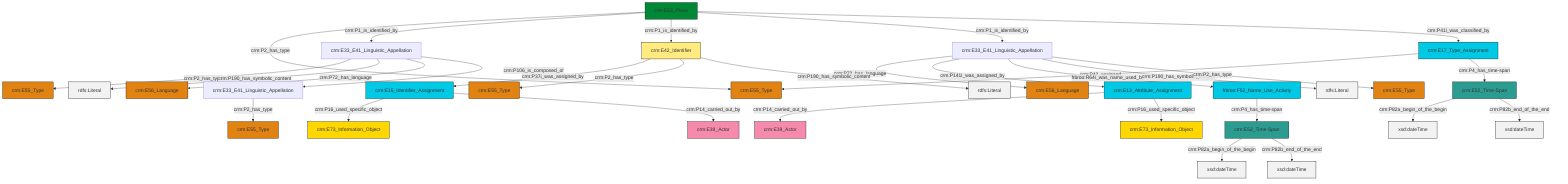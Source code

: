 graph TD
classDef Literal fill:#f2f2f2,stroke:#000000;
classDef CRM_Entity fill:#FFFFFF,stroke:#000000;
classDef Temporal_Entity fill:#00C9E6, stroke:#000000;
classDef Type fill:#E18312, stroke:#000000;
classDef Time-Span fill:#2C9C91, stroke:#000000;
classDef Appellation fill:#FFEB7F, stroke:#000000;
classDef Place fill:#008836, stroke:#000000;
classDef Persistent_Item fill:#B266B2, stroke:#000000;
classDef Conceptual_Object fill:#FFD700, stroke:#000000;
classDef Physical_Thing fill:#D2B48C, stroke:#000000;
classDef Actor fill:#f58aad, stroke:#000000;
classDef PC_Classes fill:#4ce600, stroke:#000000;
classDef Multi fill:#cccccc,stroke:#000000;

2["crm:E53_Place"]:::Place -->|crm:P2_has_type| 3["crm:E55_Type"]:::Type
4["crm:E33_E41_Linguistic_Appellation"]:::Default -->|crm:P72_has_language| 5["crm:E56_Language"]:::Type
10["crm:E13_Attribute_Assignment"]:::Temporal_Entity -->|crm:P14_carried_out_by| 11["crm:E39_Actor"]:::Actor
13["crm:E52_Time-Span"]:::Time-Span -->|crm:P82a_begin_of_the_begin| 14[xsd:dateTime]:::Literal
6["crm:E52_Time-Span"]:::Time-Span -->|crm:P82a_begin_of_the_begin| 15[xsd:dateTime]:::Literal
10["crm:E13_Attribute_Assignment"]:::Temporal_Entity -->|crm:P16_used_specific_object| 0["crm:E73_Information_Object"]:::Conceptual_Object
16["crm:E15_Identifier_Assignment"]:::Temporal_Entity -->|crm:P16_used_specific_object| 17["crm:E73_Information_Object"]:::Conceptual_Object
13["crm:E52_Time-Span"]:::Time-Span -->|crm:P82b_end_of_the_end| 18[xsd:dateTime]:::Literal
6["crm:E52_Time-Span"]:::Time-Span -->|crm:P82b_end_of_the_end| 19[xsd:dateTime]:::Literal
2["crm:E53_Place"]:::Place -->|crm:P1_is_identified_by| 20["crm:E33_E41_Linguistic_Appellation"]:::Default
2["crm:E53_Place"]:::Place -->|crm:P1_is_identified_by| 21["crm:E42_Identifier"]:::Appellation
20["crm:E33_E41_Linguistic_Appellation"]:::Default -->|crm:P2_has_type| 23["crm:E55_Type"]:::Type
26["crm:E17_Type_Assignment"]:::Temporal_Entity -->|crm:P42_assigned| 3["crm:E55_Type"]:::Type
27["crm:E33_E41_Linguistic_Appellation"]:::Default -->|crm:P2_has_type| 28["crm:E55_Type"]:::Type
4["crm:E33_E41_Linguistic_Appellation"]:::Default -->|crm:P141i_was_assigned_by| 10["crm:E13_Attribute_Assignment"]:::Temporal_Entity
21["crm:E42_Identifier"]:::Appellation -->|crm:P37i_was_assigned_by| 16["crm:E15_Identifier_Assignment"]:::Temporal_Entity
26["crm:E17_Type_Assignment"]:::Temporal_Entity -->|crm:P4_has_time-span| 6["crm:E52_Time-Span"]:::Time-Span
21["crm:E42_Identifier"]:::Appellation -->|crm:P2_has_type| 8["crm:E55_Type"]:::Type
4["crm:E33_E41_Linguistic_Appellation"]:::Default -->|frbroo:R64i_was_name_used_by| 33["frbroo:F52_Name_Use_Activity"]:::Temporal_Entity
16["crm:E15_Identifier_Assignment"]:::Temporal_Entity -->|crm:P14_carried_out_by| 40["crm:E39_Actor"]:::Actor
4["crm:E33_E41_Linguistic_Appellation"]:::Default -->|crm:P190_has_symbolic_content| 41[rdfs:Literal]:::Literal
33["frbroo:F52_Name_Use_Activity"]:::Temporal_Entity -->|crm:P4_has_time-span| 13["crm:E52_Time-Span"]:::Time-Span
21["crm:E42_Identifier"]:::Appellation -->|crm:P190_has_symbolic_content| 42[rdfs:Literal]:::Literal
4["crm:E33_E41_Linguistic_Appellation"]:::Default -->|crm:P2_has_type| 29["crm:E55_Type"]:::Type
20["crm:E33_E41_Linguistic_Appellation"]:::Default -->|crm:P190_has_symbolic_content| 43[rdfs:Literal]:::Literal
2["crm:E53_Place"]:::Place -->|crm:P1_is_identified_by| 4["crm:E33_E41_Linguistic_Appellation"]:::Default
20["crm:E33_E41_Linguistic_Appellation"]:::Default -->|crm:P72_has_language| 49["crm:E56_Language"]:::Type
2["crm:E53_Place"]:::Place -->|crm:P41i_was_classified_by| 26["crm:E17_Type_Assignment"]:::Temporal_Entity
20["crm:E33_E41_Linguistic_Appellation"]:::Default -->|crm:P106_is_composed_of| 27["crm:E33_E41_Linguistic_Appellation"]:::Default